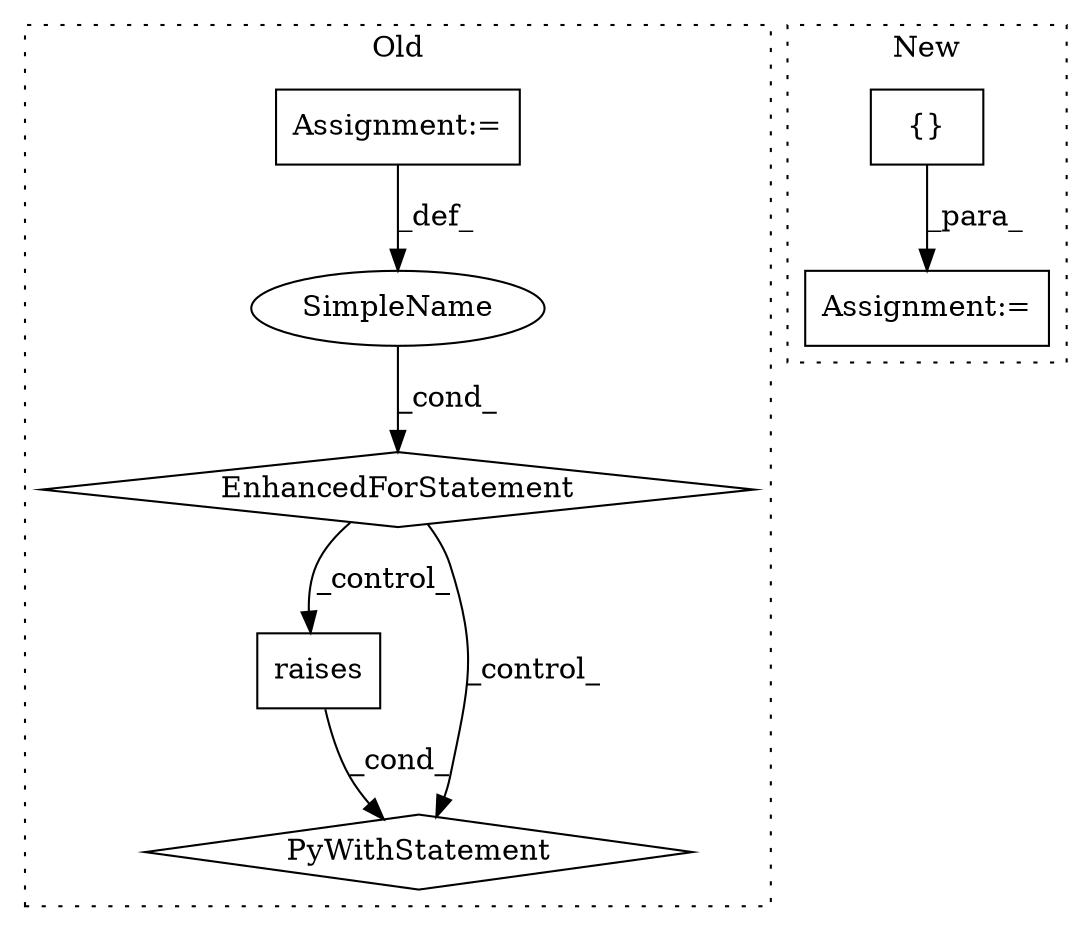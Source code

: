 digraph G {
subgraph cluster0 {
1 [label="raises" a="32" s="42786,42803" l="7,1" shape="box"];
3 [label="SimpleName" a="42" s="42725" l="1" shape="ellipse"];
4 [label="PyWithStatement" a="104" s="42769,42804" l="10,2" shape="diamond"];
5 [label="EnhancedForStatement" a="70" s="42650,42759" l="67,2" shape="diamond"];
6 [label="Assignment:=" a="7" s="41347" l="1" shape="box"];
label = "Old";
style="dotted";
}
subgraph cluster1 {
2 [label="{}" a="4" s="36877,36973" l="1,1" shape="box"];
7 [label="Assignment:=" a="7" s="36849" l="1" shape="box"];
label = "New";
style="dotted";
}
1 -> 4 [label="_cond_"];
2 -> 7 [label="_para_"];
3 -> 5 [label="_cond_"];
5 -> 4 [label="_control_"];
5 -> 1 [label="_control_"];
6 -> 3 [label="_def_"];
}